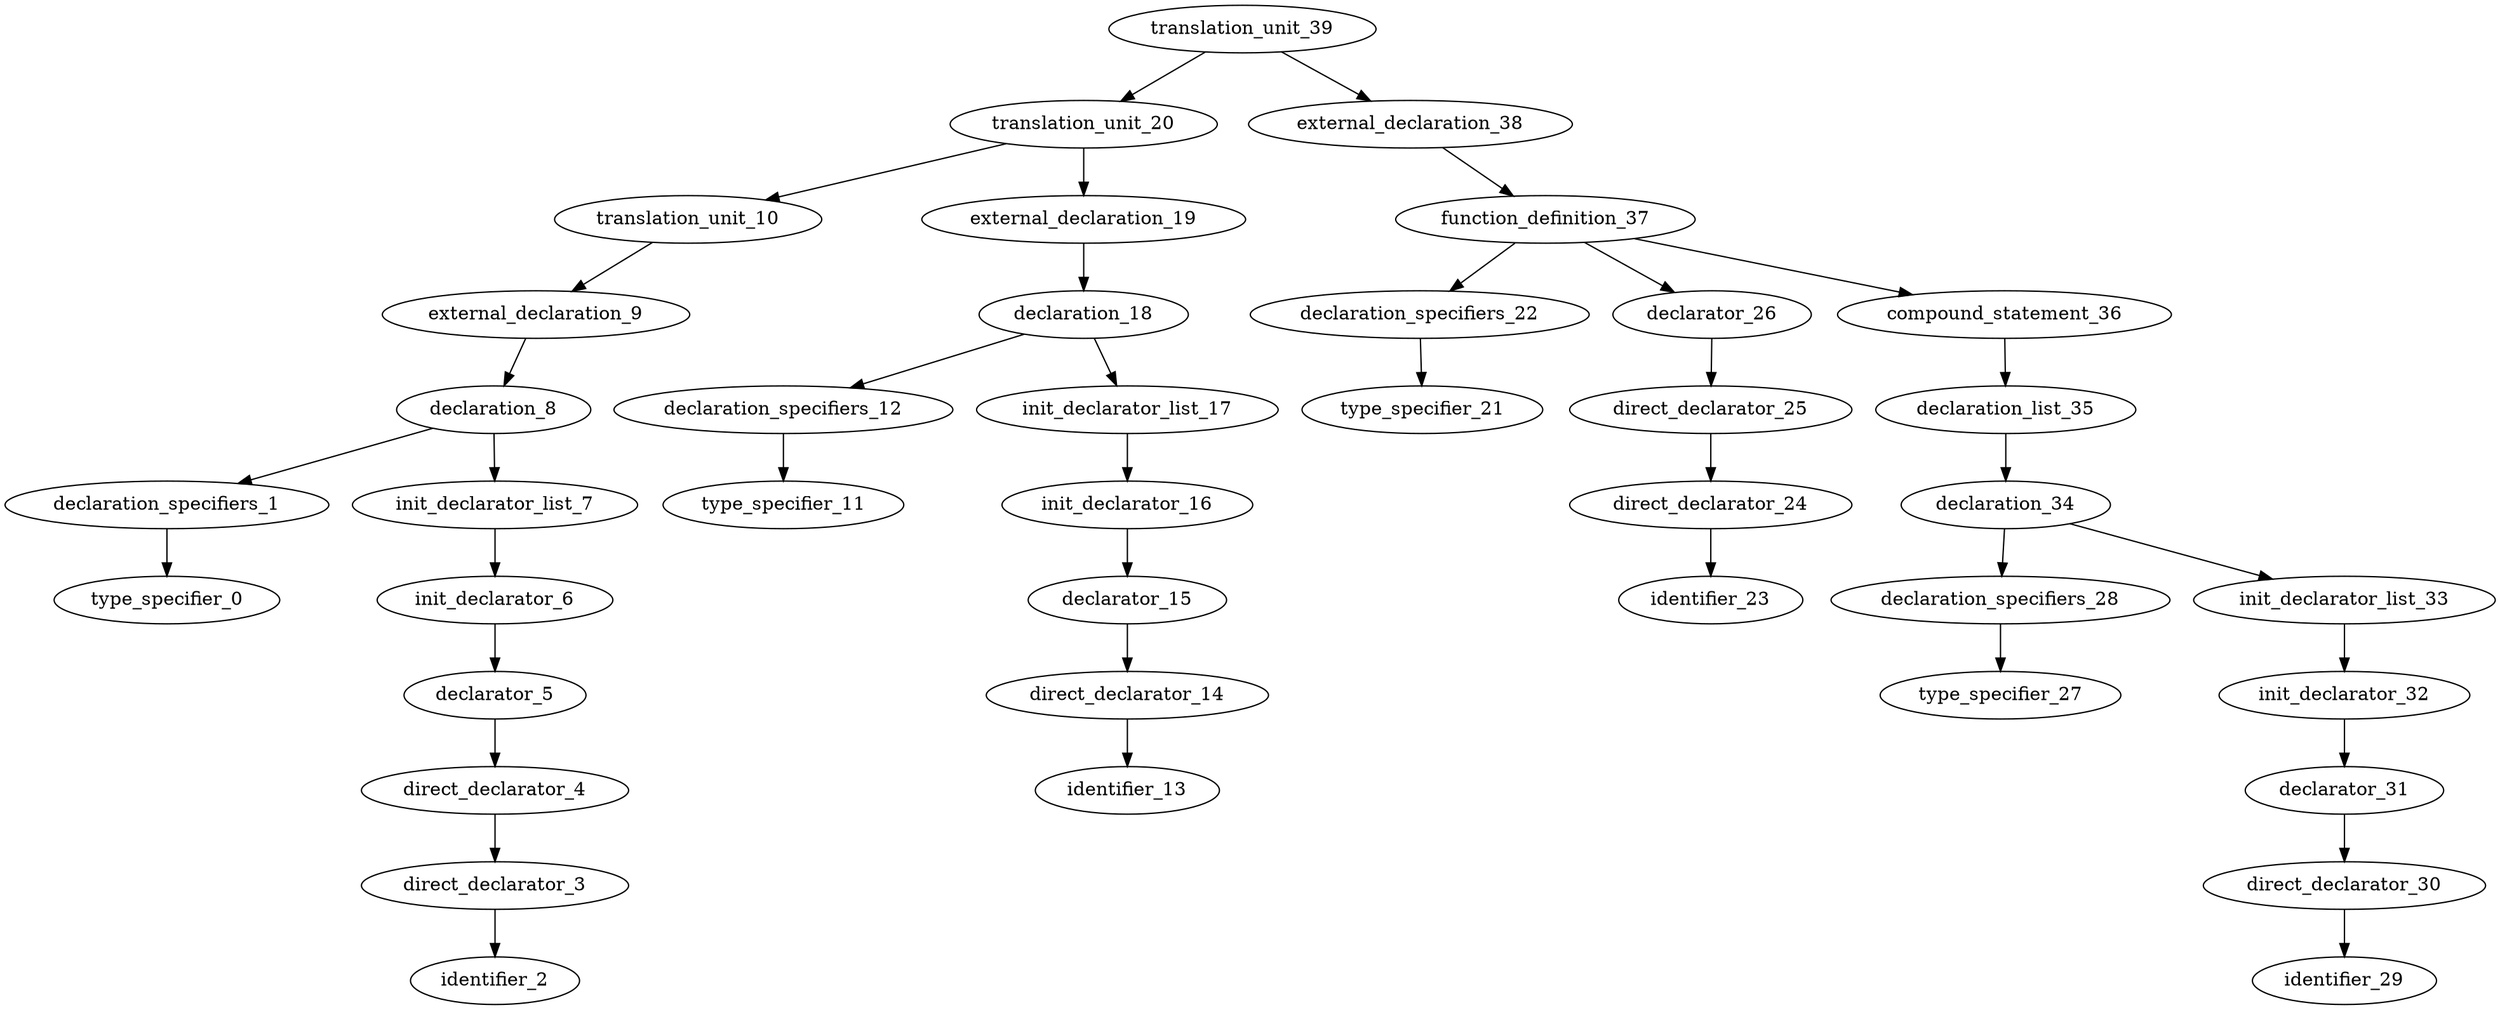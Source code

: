 digraph AST {
	translation_unit_39 -> translation_unit_20;
	translation_unit_20 -> translation_unit_10;
	translation_unit_10 -> external_declaration_9;
	external_declaration_9 -> declaration_8;
	declaration_8 -> declaration_specifiers_1;
	declaration_specifiers_1 -> type_specifier_0;
	declaration_8 -> init_declarator_list_7;
	init_declarator_list_7 -> init_declarator_6;
	init_declarator_6 -> declarator_5;
	declarator_5 -> direct_declarator_4;
	direct_declarator_4 -> direct_declarator_3;
	direct_declarator_3 -> identifier_2;
	translation_unit_20 -> external_declaration_19;
	external_declaration_19 -> declaration_18;
	declaration_18 -> declaration_specifiers_12;
	declaration_specifiers_12 -> type_specifier_11;
	declaration_18 -> init_declarator_list_17;
	init_declarator_list_17 -> init_declarator_16;
	init_declarator_16 -> declarator_15;
	declarator_15 -> direct_declarator_14;
	direct_declarator_14 -> identifier_13;
	translation_unit_39 -> external_declaration_38;
	external_declaration_38 -> function_definition_37;
	function_definition_37 -> declaration_specifiers_22;
	declaration_specifiers_22 -> type_specifier_21;
	function_definition_37 -> declarator_26;
	declarator_26 -> direct_declarator_25;
	direct_declarator_25 -> direct_declarator_24;
	direct_declarator_24 -> identifier_23;
	function_definition_37 -> compound_statement_36;
	compound_statement_36 -> declaration_list_35;
	declaration_list_35 -> declaration_34;
	declaration_34 -> declaration_specifiers_28;
	declaration_specifiers_28 -> type_specifier_27;
	declaration_34 -> init_declarator_list_33;
	init_declarator_list_33 -> init_declarator_32;
	init_declarator_32 -> declarator_31;
	declarator_31 -> direct_declarator_30;
	direct_declarator_30 -> identifier_29;
}
